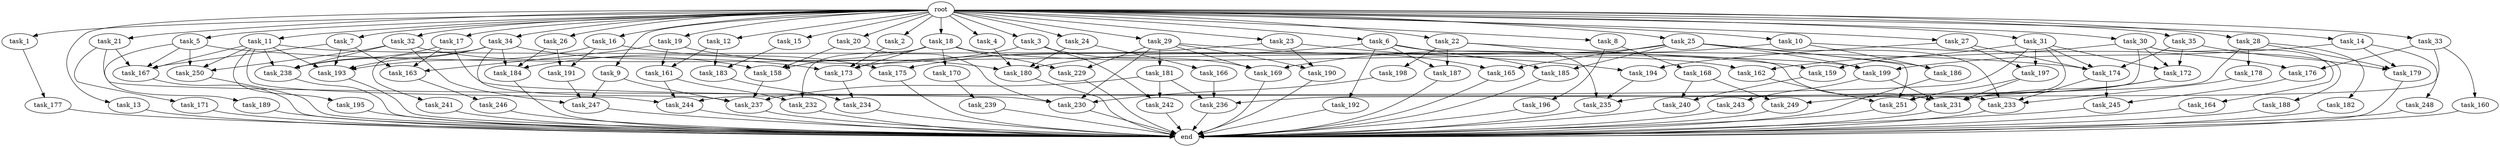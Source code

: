 digraph G {
  root [size="0.000000"];
  task_1 [size="102.400000"];
  task_2 [size="102.400000"];
  task_3 [size="102.400000"];
  task_4 [size="102.400000"];
  task_5 [size="102.400000"];
  task_6 [size="102.400000"];
  task_7 [size="102.400000"];
  task_8 [size="102.400000"];
  task_9 [size="102.400000"];
  task_10 [size="102.400000"];
  task_11 [size="102.400000"];
  task_12 [size="102.400000"];
  task_13 [size="102.400000"];
  task_14 [size="102.400000"];
  task_15 [size="102.400000"];
  task_16 [size="102.400000"];
  task_17 [size="102.400000"];
  task_18 [size="102.400000"];
  task_19 [size="102.400000"];
  task_20 [size="102.400000"];
  task_21 [size="102.400000"];
  task_22 [size="102.400000"];
  task_23 [size="102.400000"];
  task_24 [size="102.400000"];
  task_25 [size="102.400000"];
  task_26 [size="102.400000"];
  task_27 [size="102.400000"];
  task_28 [size="102.400000"];
  task_29 [size="102.400000"];
  task_30 [size="102.400000"];
  task_31 [size="102.400000"];
  task_32 [size="102.400000"];
  task_33 [size="102.400000"];
  task_34 [size="102.400000"];
  task_35 [size="102.400000"];
  task_158 [size="146028888064.000000"];
  task_159 [size="58411555225.600006"];
  task_160 [size="54975581388.800003"];
  task_161 [size="124554051584.000000"];
  task_162 [size="83322365542.400009"];
  task_163 [size="142592914227.200012"];
  task_164 [size="13743895347.200001"];
  task_165 [size="55834574848.000000"];
  task_166 [size="42090679500.800003"];
  task_167 [size="71296457113.600006"];
  task_168 [size="69578470195.199997"];
  task_169 [size="97925254348.800003"];
  task_170 [size="69578470195.199997"];
  task_171 [size="13743895347.200001"];
  task_172 [size="154618822656.000000"];
  task_173 [size="228492260147.200012"];
  task_174 [size="156336809574.399994"];
  task_175 [size="111669149696.000000"];
  task_176 [size="97066260889.600006"];
  task_177 [size="7730941132.800000"];
  task_178 [size="54975581388.800003"];
  task_179 [size="148605868441.600006"];
  task_180 [size="139156940390.399994"];
  task_181 [size="13743895347.200001"];
  task_182 [size="54975581388.800003"];
  task_183 [size="58411555225.600006"];
  task_184 [size="182965606809.600006"];
  task_185 [size="55834574848.000000"];
  task_186 [size="84181359001.600006"];
  task_187 [size="17179869184.000000"];
  task_188 [size="13743895347.200001"];
  task_189 [size="7730941132.800000"];
  task_190 [size="83322365542.400009"];
  task_191 [size="97066260889.600006"];
  task_192 [size="13743895347.200001"];
  task_193 [size="177811646054.400024"];
  task_194 [size="77309411328.000000"];
  task_195 [size="7730941132.800000"];
  task_196 [size="69578470195.199997"];
  task_197 [size="62706522521.600006"];
  task_198 [size="3435973836.800000"];
  task_199 [size="57552561766.400002"];
  task_229 [size="83322365542.400009"];
  task_230 [size="141733920768.000000"];
  task_231 [size="181247619891.200012"];
  task_232 [size="139156940390.399994"];
  task_233 [size="90194313216.000000"];
  task_234 [size="11166914969.600000"];
  task_235 [size="72155450572.800003"];
  task_236 [size="104797202022.400009"];
  task_237 [size="234505214361.600006"];
  task_238 [size="146028888064.000000"];
  task_239 [size="13743895347.200001"];
  task_240 [size="155477816115.200012"];
  task_241 [size="85899345920.000000"];
  task_242 [size="49821620633.600006"];
  task_243 [size="21474836480.000000"];
  task_244 [size="132284992716.800003"];
  task_245 [size="73014444032.000000"];
  task_246 [size="54975581388.800003"];
  task_247 [size="79886391705.600006"];
  task_248 [size="7730941132.800000"];
  task_249 [size="107374182400.000000"];
  task_250 [size="36936718745.599998"];
  task_251 [size="180388626432.000000"];
  end [size="0.000000"];

  root -> task_1 [size="1.000000"];
  root -> task_2 [size="1.000000"];
  root -> task_3 [size="1.000000"];
  root -> task_4 [size="1.000000"];
  root -> task_5 [size="1.000000"];
  root -> task_6 [size="1.000000"];
  root -> task_7 [size="1.000000"];
  root -> task_8 [size="1.000000"];
  root -> task_9 [size="1.000000"];
  root -> task_10 [size="1.000000"];
  root -> task_11 [size="1.000000"];
  root -> task_12 [size="1.000000"];
  root -> task_13 [size="1.000000"];
  root -> task_14 [size="1.000000"];
  root -> task_15 [size="1.000000"];
  root -> task_16 [size="1.000000"];
  root -> task_17 [size="1.000000"];
  root -> task_18 [size="1.000000"];
  root -> task_19 [size="1.000000"];
  root -> task_20 [size="1.000000"];
  root -> task_21 [size="1.000000"];
  root -> task_22 [size="1.000000"];
  root -> task_23 [size="1.000000"];
  root -> task_24 [size="1.000000"];
  root -> task_25 [size="1.000000"];
  root -> task_26 [size="1.000000"];
  root -> task_27 [size="1.000000"];
  root -> task_28 [size="1.000000"];
  root -> task_29 [size="1.000000"];
  root -> task_30 [size="1.000000"];
  root -> task_31 [size="1.000000"];
  root -> task_32 [size="1.000000"];
  root -> task_33 [size="1.000000"];
  root -> task_34 [size="1.000000"];
  root -> task_35 [size="1.000000"];
  task_1 -> task_177 [size="75497472.000000"];
  task_2 -> task_173 [size="301989888.000000"];
  task_3 -> task_169 [size="411041792.000000"];
  task_3 -> task_184 [size="411041792.000000"];
  task_3 -> task_242 [size="411041792.000000"];
  task_4 -> task_180 [size="134217728.000000"];
  task_5 -> task_167 [size="75497472.000000"];
  task_5 -> task_174 [size="75497472.000000"];
  task_5 -> task_189 [size="75497472.000000"];
  task_5 -> task_250 [size="75497472.000000"];
  task_6 -> task_180 [size="134217728.000000"];
  task_6 -> task_185 [size="134217728.000000"];
  task_6 -> task_187 [size="134217728.000000"];
  task_6 -> task_192 [size="134217728.000000"];
  task_6 -> task_231 [size="134217728.000000"];
  task_7 -> task_163 [size="411041792.000000"];
  task_7 -> task_167 [size="411041792.000000"];
  task_7 -> task_193 [size="411041792.000000"];
  task_8 -> task_168 [size="679477248.000000"];
  task_8 -> task_196 [size="679477248.000000"];
  task_9 -> task_237 [size="536870912.000000"];
  task_9 -> task_247 [size="536870912.000000"];
  task_10 -> task_169 [size="411041792.000000"];
  task_10 -> task_176 [size="411041792.000000"];
  task_10 -> task_186 [size="411041792.000000"];
  task_11 -> task_167 [size="75497472.000000"];
  task_11 -> task_193 [size="75497472.000000"];
  task_11 -> task_195 [size="75497472.000000"];
  task_11 -> task_199 [size="75497472.000000"];
  task_11 -> task_238 [size="75497472.000000"];
  task_11 -> task_244 [size="75497472.000000"];
  task_11 -> task_250 [size="75497472.000000"];
  task_12 -> task_161 [size="536870912.000000"];
  task_12 -> task_183 [size="536870912.000000"];
  task_13 -> end [size="1.000000"];
  task_14 -> task_179 [size="75497472.000000"];
  task_14 -> task_199 [size="75497472.000000"];
  task_14 -> task_248 [size="75497472.000000"];
  task_15 -> task_183 [size="33554432.000000"];
  task_16 -> task_175 [size="411041792.000000"];
  task_16 -> task_191 [size="411041792.000000"];
  task_16 -> task_193 [size="411041792.000000"];
  task_17 -> task_163 [size="301989888.000000"];
  task_17 -> task_230 [size="301989888.000000"];
  task_17 -> task_238 [size="301989888.000000"];
  task_18 -> task_158 [size="679477248.000000"];
  task_18 -> task_162 [size="679477248.000000"];
  task_18 -> task_170 [size="679477248.000000"];
  task_18 -> task_173 [size="679477248.000000"];
  task_18 -> task_229 [size="679477248.000000"];
  task_18 -> task_232 [size="679477248.000000"];
  task_19 -> task_161 [size="679477248.000000"];
  task_19 -> task_163 [size="679477248.000000"];
  task_19 -> task_180 [size="679477248.000000"];
  task_20 -> task_158 [size="536870912.000000"];
  task_20 -> task_230 [size="536870912.000000"];
  task_21 -> task_167 [size="134217728.000000"];
  task_21 -> task_171 [size="134217728.000000"];
  task_21 -> task_233 [size="134217728.000000"];
  task_22 -> task_159 [size="33554432.000000"];
  task_22 -> task_187 [size="33554432.000000"];
  task_22 -> task_198 [size="33554432.000000"];
  task_22 -> task_235 [size="33554432.000000"];
  task_23 -> task_175 [size="679477248.000000"];
  task_23 -> task_190 [size="679477248.000000"];
  task_23 -> task_194 [size="679477248.000000"];
  task_24 -> task_166 [size="411041792.000000"];
  task_24 -> task_180 [size="411041792.000000"];
  task_25 -> task_165 [size="411041792.000000"];
  task_25 -> task_173 [size="411041792.000000"];
  task_25 -> task_185 [size="411041792.000000"];
  task_25 -> task_186 [size="411041792.000000"];
  task_25 -> task_199 [size="411041792.000000"];
  task_25 -> task_233 [size="411041792.000000"];
  task_25 -> task_251 [size="411041792.000000"];
  task_26 -> task_184 [size="536870912.000000"];
  task_26 -> task_191 [size="536870912.000000"];
  task_27 -> task_174 [size="75497472.000000"];
  task_27 -> task_194 [size="75497472.000000"];
  task_27 -> task_197 [size="75497472.000000"];
  task_28 -> task_178 [size="536870912.000000"];
  task_28 -> task_179 [size="536870912.000000"];
  task_28 -> task_182 [size="536870912.000000"];
  task_28 -> task_236 [size="536870912.000000"];
  task_29 -> task_165 [size="134217728.000000"];
  task_29 -> task_169 [size="134217728.000000"];
  task_29 -> task_181 [size="134217728.000000"];
  task_29 -> task_190 [size="134217728.000000"];
  task_29 -> task_229 [size="134217728.000000"];
  task_29 -> task_230 [size="134217728.000000"];
  task_30 -> task_162 [size="134217728.000000"];
  task_30 -> task_164 [size="134217728.000000"];
  task_30 -> task_172 [size="134217728.000000"];
  task_30 -> task_188 [size="134217728.000000"];
  task_30 -> task_235 [size="134217728.000000"];
  task_31 -> task_159 [size="536870912.000000"];
  task_31 -> task_172 [size="536870912.000000"];
  task_31 -> task_174 [size="536870912.000000"];
  task_31 -> task_197 [size="536870912.000000"];
  task_31 -> task_231 [size="536870912.000000"];
  task_31 -> task_244 [size="536870912.000000"];
  task_32 -> task_158 [size="209715200.000000"];
  task_32 -> task_238 [size="209715200.000000"];
  task_32 -> task_247 [size="209715200.000000"];
  task_32 -> task_250 [size="209715200.000000"];
  task_33 -> task_160 [size="536870912.000000"];
  task_33 -> task_176 [size="536870912.000000"];
  task_33 -> task_251 [size="536870912.000000"];
  task_34 -> task_173 [size="838860800.000000"];
  task_34 -> task_184 [size="838860800.000000"];
  task_34 -> task_193 [size="838860800.000000"];
  task_34 -> task_237 [size="838860800.000000"];
  task_34 -> task_238 [size="838860800.000000"];
  task_34 -> task_241 [size="838860800.000000"];
  task_35 -> task_172 [size="838860800.000000"];
  task_35 -> task_174 [size="838860800.000000"];
  task_35 -> task_179 [size="838860800.000000"];
  task_158 -> task_237 [size="838860800.000000"];
  task_159 -> task_240 [size="679477248.000000"];
  task_160 -> end [size="1.000000"];
  task_161 -> task_232 [size="679477248.000000"];
  task_161 -> task_244 [size="679477248.000000"];
  task_162 -> task_251 [size="134217728.000000"];
  task_163 -> task_246 [size="536870912.000000"];
  task_164 -> end [size="1.000000"];
  task_165 -> end [size="1.000000"];
  task_166 -> task_236 [size="411041792.000000"];
  task_167 -> end [size="1.000000"];
  task_168 -> task_240 [size="838860800.000000"];
  task_168 -> task_249 [size="838860800.000000"];
  task_169 -> end [size="1.000000"];
  task_170 -> task_239 [size="134217728.000000"];
  task_171 -> end [size="1.000000"];
  task_172 -> task_231 [size="209715200.000000"];
  task_172 -> task_249 [size="209715200.000000"];
  task_173 -> task_234 [size="33554432.000000"];
  task_174 -> task_233 [size="301989888.000000"];
  task_174 -> task_245 [size="301989888.000000"];
  task_175 -> end [size="1.000000"];
  task_176 -> task_245 [size="411041792.000000"];
  task_177 -> end [size="1.000000"];
  task_178 -> task_233 [size="33554432.000000"];
  task_179 -> end [size="1.000000"];
  task_180 -> end [size="1.000000"];
  task_181 -> task_236 [size="75497472.000000"];
  task_181 -> task_237 [size="75497472.000000"];
  task_181 -> task_242 [size="75497472.000000"];
  task_182 -> end [size="1.000000"];
  task_183 -> task_234 [size="75497472.000000"];
  task_184 -> end [size="1.000000"];
  task_185 -> end [size="1.000000"];
  task_186 -> end [size="1.000000"];
  task_187 -> end [size="1.000000"];
  task_188 -> end [size="1.000000"];
  task_189 -> end [size="1.000000"];
  task_190 -> end [size="1.000000"];
  task_191 -> task_247 [size="33554432.000000"];
  task_192 -> end [size="1.000000"];
  task_193 -> end [size="1.000000"];
  task_194 -> task_235 [size="536870912.000000"];
  task_195 -> end [size="1.000000"];
  task_196 -> end [size="1.000000"];
  task_197 -> task_231 [size="679477248.000000"];
  task_197 -> task_251 [size="679477248.000000"];
  task_198 -> task_230 [size="411041792.000000"];
  task_199 -> task_231 [size="209715200.000000"];
  task_199 -> task_243 [size="209715200.000000"];
  task_229 -> end [size="1.000000"];
  task_230 -> end [size="1.000000"];
  task_231 -> end [size="1.000000"];
  task_232 -> end [size="1.000000"];
  task_233 -> end [size="1.000000"];
  task_234 -> end [size="1.000000"];
  task_235 -> end [size="1.000000"];
  task_236 -> end [size="1.000000"];
  task_237 -> end [size="1.000000"];
  task_238 -> end [size="1.000000"];
  task_239 -> end [size="1.000000"];
  task_240 -> end [size="1.000000"];
  task_241 -> end [size="1.000000"];
  task_242 -> end [size="1.000000"];
  task_243 -> end [size="1.000000"];
  task_244 -> end [size="1.000000"];
  task_245 -> end [size="1.000000"];
  task_246 -> end [size="1.000000"];
  task_247 -> end [size="1.000000"];
  task_248 -> end [size="1.000000"];
  task_249 -> end [size="1.000000"];
  task_250 -> end [size="1.000000"];
  task_251 -> end [size="1.000000"];
}
